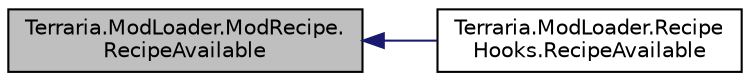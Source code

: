 digraph "Terraria.ModLoader.ModRecipe.RecipeAvailable"
{
  edge [fontname="Helvetica",fontsize="10",labelfontname="Helvetica",labelfontsize="10"];
  node [fontname="Helvetica",fontsize="10",shape=record];
  rankdir="LR";
  Node26 [label="Terraria.ModLoader.ModRecipe.\lRecipeAvailable",height=0.2,width=0.4,color="black", fillcolor="grey75", style="filled", fontcolor="black"];
  Node26 -> Node27 [dir="back",color="midnightblue",fontsize="10",style="solid",fontname="Helvetica"];
  Node27 [label="Terraria.ModLoader.Recipe\lHooks.RecipeAvailable",height=0.2,width=0.4,color="black", fillcolor="white", style="filled",URL="$class_terraria_1_1_mod_loader_1_1_recipe_hooks.html#ab9f1ed645419af945440ca71f26aca5b",tooltip="Returns whether or not the conditions are met for this recipe to be available for the player to use..."];
}
